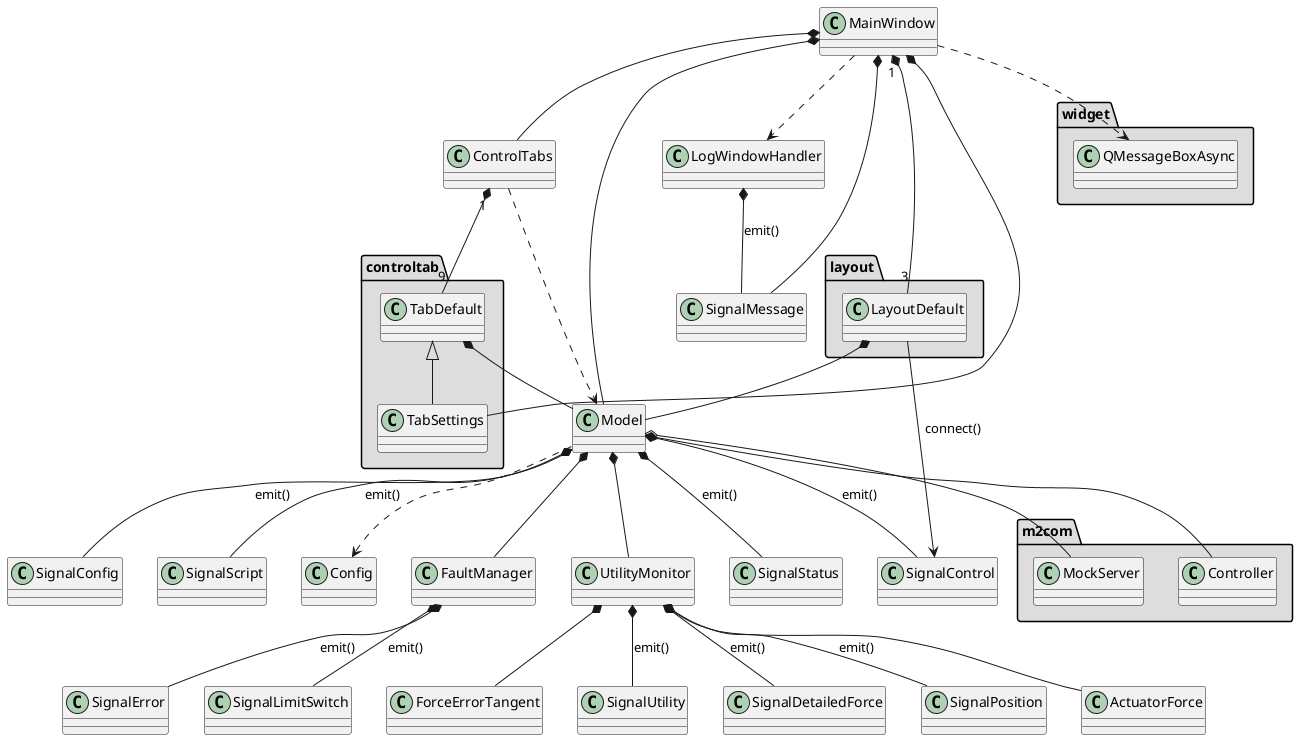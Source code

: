 @startuml
package "layout" #DDDDDD {
  class LayoutDefault
}

package "controltab" #DDDDDD {
  TabDefault <|-- TabSettings
}

package "m2com" #DDDDDD {
  class MockServer
  class Controller
}

package "widget" #DDDDDD {
  class QMessageBoxAsync
}

MainWindow *-- Model
MainWindow *-- ControlTabs
MainWindow *-- TabSettings
MainWindow "1" *-- "3" LayoutDefault
MainWindow *-- SignalMessage
MainWindow ..> LogWindowHandler
MainWindow ..> QMessageBoxAsync

Model *-- FaultManager
Model *-- UtilityMonitor
Model *-- SignalControl : emit()
Model *-- SignalStatus : emit()
Model *-- SignalConfig : emit()
Model *-- SignalScript : emit()
Model ..> Config
Model *-- Controller
Model o-- MockServer

FaultManager *-- SignalError : emit()
FaultManager *-- SignalLimitSwitch : emit()

UtilityMonitor *-- SignalUtility : emit()
UtilityMonitor *-- SignalDetailedForce : emit()
UtilityMonitor *-- SignalPosition : emit()

UtilityMonitor *-- ActuatorForce
UtilityMonitor *-- ForceErrorTangent

LayoutDefault *-- Model
LayoutDefault --> SignalControl : connect()

LogWindowHandler *-- SignalMessage : emit()

ControlTabs ..> Model
ControlTabs "1" *-- "9" TabDefault

TabDefault *-- Model
@enduml
